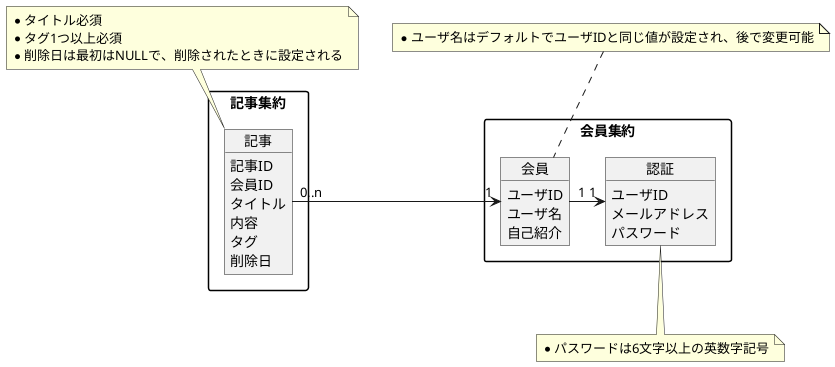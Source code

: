 @startuml blog_domain_model
skinparam PackageStyle rectangle

package 記事集約 {
    object 記事 {
        記事ID
        会員ID
        タイトル
        内容
        タグ
        削除日
    }
}

note top of 記事
    * タイトル必須
    * タグ1つ以上必須
    * 削除日は最初はNULLで、削除されたときに設定される
end note

package 会員集約 {
    object 会員 {
        ユーザID
        ユーザ名
        自己紹介
    }
    object 認証 {
        ユーザID
        メールアドレス
        パスワード
    }
}

note top of 会員
    * ユーザ名はデフォルトでユーザIDと同じ値が設定され、後で変更可能
end note

note bottom of 認証
    * パスワードは6文字以上の英数字記号
end note

記事 "0..n" -right-> "1" 会員
会員 "1" -right-> "1" 認証

@enduml